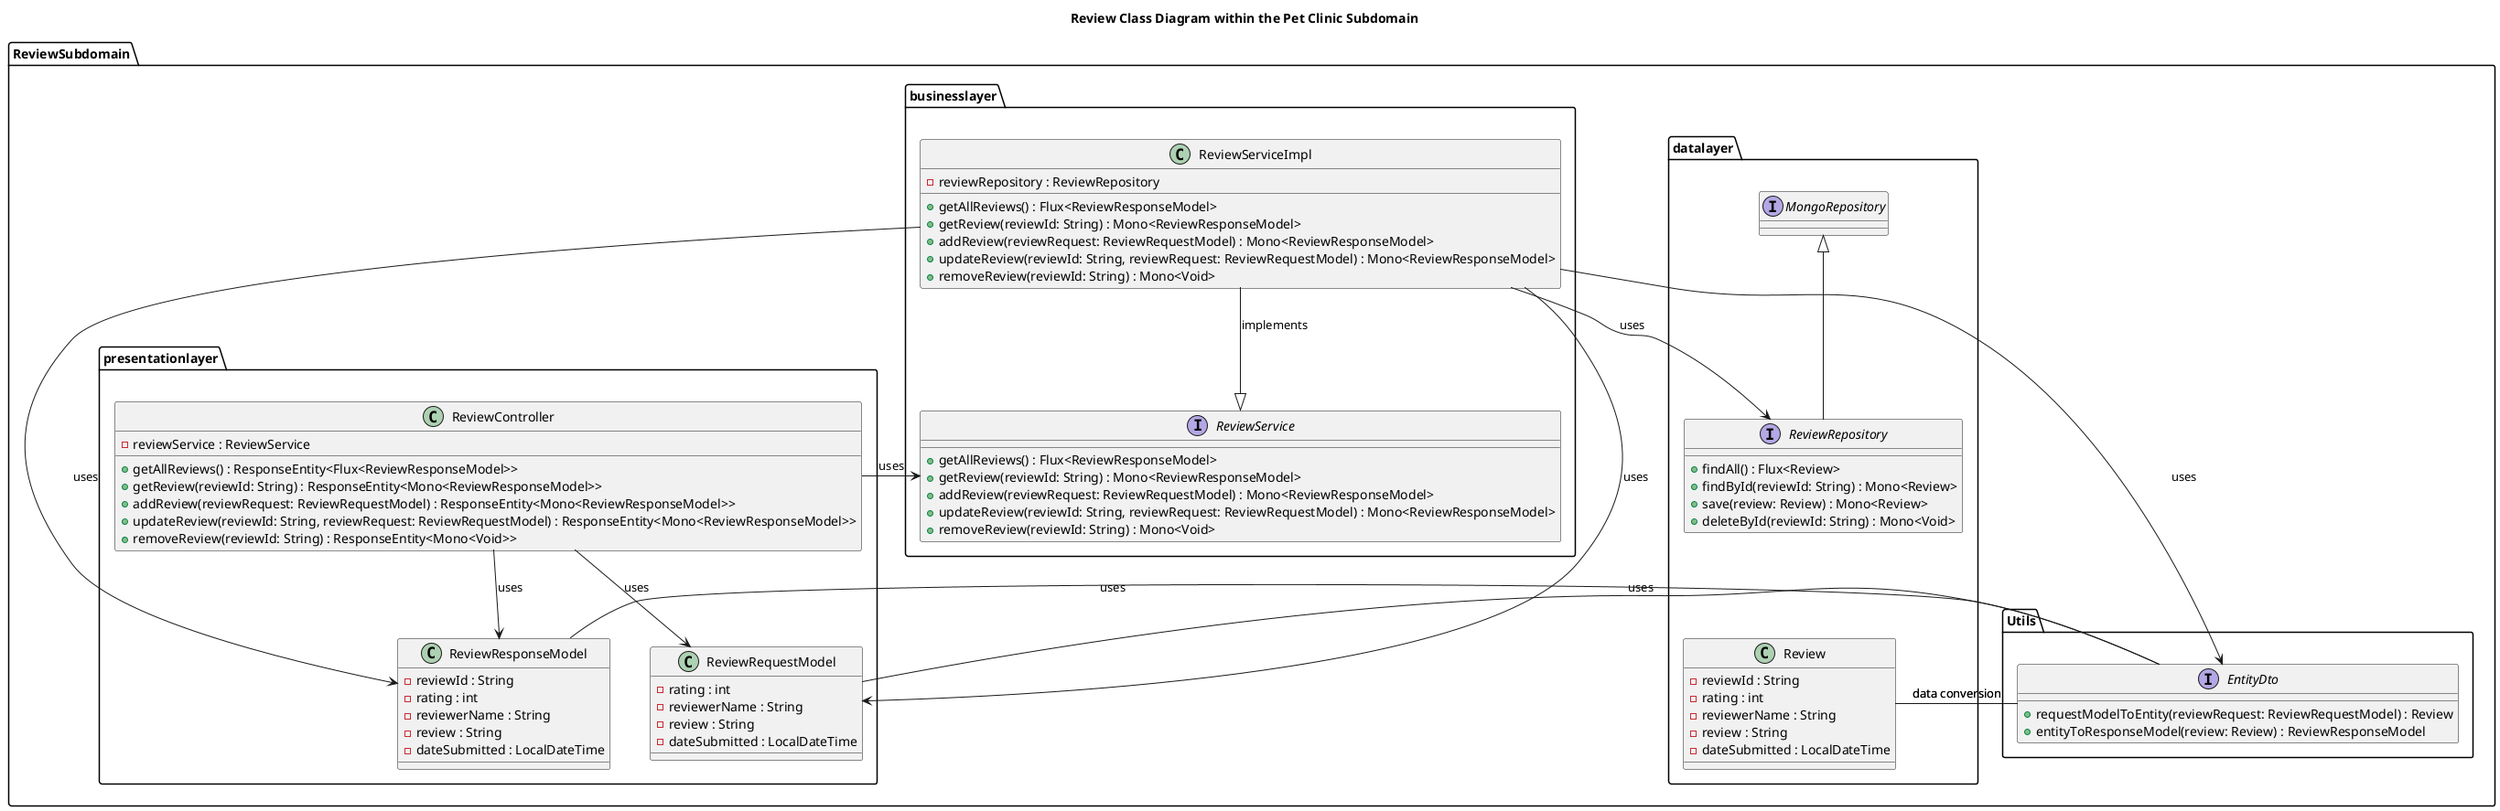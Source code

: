 @startuml
title Review Class Diagram within the Pet Clinic Subdomain

package "ReviewSubdomain" {

    package "businesslayer" {
        interface ReviewService {
            + getAllReviews() : Flux<ReviewResponseModel>
            + getReview(reviewId: String) : Mono<ReviewResponseModel>
            + addReview(reviewRequest: ReviewRequestModel) : Mono<ReviewResponseModel>
            + updateReview(reviewId: String, reviewRequest: ReviewRequestModel) : Mono<ReviewResponseModel>
            + removeReview(reviewId: String) : Mono<Void>
        }

        class ReviewServiceImpl {
            - reviewRepository : ReviewRepository
            + getAllReviews() : Flux<ReviewResponseModel>
            + getReview(reviewId: String) : Mono<ReviewResponseModel>
            + addReview(reviewRequest: ReviewRequestModel) : Mono<ReviewResponseModel>
            + updateReview(reviewId: String, reviewRequest: ReviewRequestModel) : Mono<ReviewResponseModel>
            + removeReview(reviewId: String) : Mono<Void>
        }
    }

    package "datalayer" {
        class Review {
            - reviewId : String
            - rating : int
            - reviewerName : String
            - review : String
            - dateSubmitted : LocalDateTime
        }

        interface ReviewRepository extends MongoRepository {
            + findAll() : Flux<Review>
            + findById(reviewId: String) : Mono<Review>
            + save(review: Review) : Mono<Review>
            + deleteById(reviewId: String) : Mono<Void>
        }
    }

    package "Utils" {
        interface EntityDto {
            + requestModelToEntity(reviewRequest: ReviewRequestModel) : Review
            + entityToResponseModel(review: Review) : ReviewResponseModel
        }
    }

    package "presentationlayer" {
        class ReviewRequestModel {
            - rating : int
            - reviewerName : String
            - review : String
            - dateSubmitted : LocalDateTime
        }

        class ReviewResponseModel {
            - reviewId : String
            - rating : int
            - reviewerName : String
            - review : String
            - dateSubmitted : LocalDateTime
        }

        class ReviewController {
            - reviewService : ReviewService
            + getAllReviews() : ResponseEntity<Flux<ReviewResponseModel>>
            + getReview(reviewId: String) : ResponseEntity<Mono<ReviewResponseModel>>
            + addReview(reviewRequest: ReviewRequestModel) : ResponseEntity<Mono<ReviewResponseModel>>
            + updateReview(reviewId: String, reviewRequest: ReviewRequestModel) : ResponseEntity<Mono<ReviewResponseModel>>
            + removeReview(reviewId: String) : ResponseEntity<Mono<Void>>
        }
    }

    ReviewServiceImpl -down-|> ReviewService : implements
    ReviewServiceImpl -down-> ReviewRepository : uses
    ReviewServiceImpl -down-> EntityDto : uses
    ReviewServiceImpl -down-> ReviewRequestModel : uses
    ReviewServiceImpl -down-> ReviewResponseModel : uses
    EntityDto -left- ReviewRequestModel : uses
    EntityDto -left- ReviewResponseModel : uses

    EntityDto -left- Review : data conversion
    EntityDto -right- Review : data conversion
    ReviewRepository -[hidden]-> Review : data persistence
    ReviewController -right-> ReviewService : uses
    ReviewController -down-> ReviewRequestModel : uses
    ReviewController -down-> ReviewResponseModel : uses
}

@enduml
